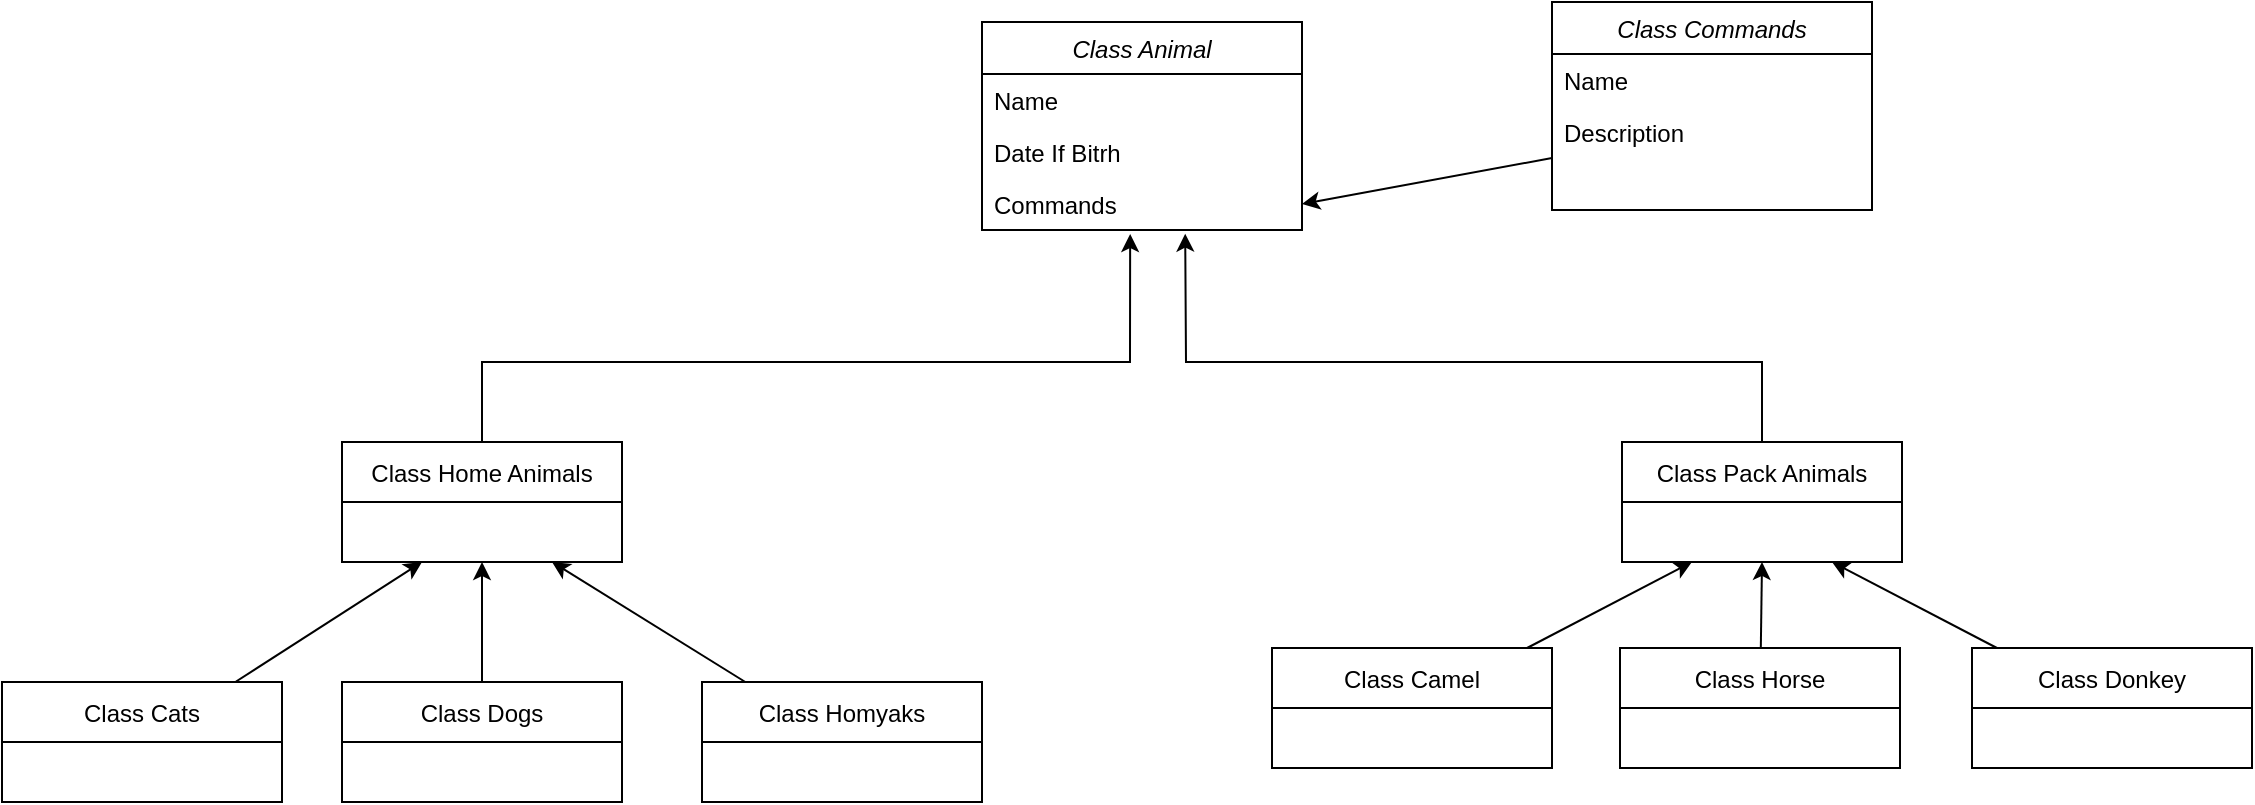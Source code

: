 <mxfile version="20.4.0" type="device"><diagram id="C5RBs43oDa-KdzZeNtuy" name="Page-1"><mxGraphModel dx="1673" dy="896" grid="1" gridSize="10" guides="1" tooltips="1" connect="1" arrows="1" fold="1" page="1" pageScale="1" pageWidth="1169" pageHeight="827" background="none" math="0" shadow="0"><root><mxCell id="WIyWlLk6GJQsqaUBKTNV-0"/><mxCell id="WIyWlLk6GJQsqaUBKTNV-1" parent="WIyWlLk6GJQsqaUBKTNV-0"/><mxCell id="zkfFHV4jXpPFQw0GAbJ--0" value="Class Animal" style="swimlane;fontStyle=2;align=center;verticalAlign=top;childLayout=stackLayout;horizontal=1;startSize=26;horizontalStack=0;resizeParent=1;resizeLast=0;collapsible=1;marginBottom=0;rounded=0;shadow=0;strokeWidth=1;" parent="WIyWlLk6GJQsqaUBKTNV-1" vertex="1"><mxGeometry x="520" y="170" width="160" height="104" as="geometry"><mxRectangle x="230" y="140" width="160" height="26" as="alternateBounds"/></mxGeometry></mxCell><mxCell id="zkfFHV4jXpPFQw0GAbJ--1" value="Name" style="text;align=left;verticalAlign=top;spacingLeft=4;spacingRight=4;overflow=hidden;rotatable=0;points=[[0,0.5],[1,0.5]];portConstraint=eastwest;" parent="zkfFHV4jXpPFQw0GAbJ--0" vertex="1"><mxGeometry y="26" width="160" height="26" as="geometry"/></mxCell><mxCell id="zkfFHV4jXpPFQw0GAbJ--2" value="Date If Bitrh" style="text;align=left;verticalAlign=top;spacingLeft=4;spacingRight=4;overflow=hidden;rotatable=0;points=[[0,0.5],[1,0.5]];portConstraint=eastwest;rounded=0;shadow=0;html=0;" parent="zkfFHV4jXpPFQw0GAbJ--0" vertex="1"><mxGeometry y="52" width="160" height="26" as="geometry"/></mxCell><mxCell id="zkfFHV4jXpPFQw0GAbJ--3" value="Commands" style="text;align=left;verticalAlign=top;spacingLeft=4;spacingRight=4;overflow=hidden;rotatable=0;points=[[0,0.5],[1,0.5]];portConstraint=eastwest;rounded=0;shadow=0;html=0;" parent="zkfFHV4jXpPFQw0GAbJ--0" vertex="1"><mxGeometry y="78" width="160" height="26" as="geometry"/></mxCell><mxCell id="MoqmoNPqOpkKuL0-SrqO-16" style="edgeStyle=none;rounded=0;orthogonalLoop=1;jettySize=auto;html=1;entryX=0.463;entryY=1.077;entryDx=0;entryDy=0;entryPerimeter=0;strokeColor=default;endArrow=classic;endFill=1;" edge="1" parent="WIyWlLk6GJQsqaUBKTNV-1" source="MoqmoNPqOpkKuL0-SrqO-8" target="zkfFHV4jXpPFQw0GAbJ--3"><mxGeometry relative="1" as="geometry"><Array as="points"><mxPoint x="270" y="340"/><mxPoint x="594" y="340"/></Array></mxGeometry></mxCell><mxCell id="MoqmoNPqOpkKuL0-SrqO-8" value="Class Home Animals" style="swimlane;fontStyle=0;childLayout=stackLayout;horizontal=1;startSize=30;horizontalStack=0;resizeParent=1;resizeParentMax=0;resizeLast=0;collapsible=1;marginBottom=0;" vertex="1" parent="WIyWlLk6GJQsqaUBKTNV-1"><mxGeometry x="200" y="380" width="140" height="60" as="geometry"/></mxCell><mxCell id="MoqmoNPqOpkKuL0-SrqO-17" style="edgeStyle=none;rounded=0;orthogonalLoop=1;jettySize=auto;html=1;entryX=0.635;entryY=1.071;entryDx=0;entryDy=0;entryPerimeter=0;strokeColor=default;endArrow=classic;endFill=1;" edge="1" parent="WIyWlLk6GJQsqaUBKTNV-1" source="MoqmoNPqOpkKuL0-SrqO-15" target="zkfFHV4jXpPFQw0GAbJ--3"><mxGeometry relative="1" as="geometry"><Array as="points"><mxPoint x="910" y="340"/><mxPoint x="622" y="340"/></Array></mxGeometry></mxCell><mxCell id="MoqmoNPqOpkKuL0-SrqO-15" value="Class Pack Animals" style="swimlane;fontStyle=0;childLayout=stackLayout;horizontal=1;startSize=30;horizontalStack=0;resizeParent=1;resizeParentMax=0;resizeLast=0;collapsible=1;marginBottom=0;" vertex="1" parent="WIyWlLk6GJQsqaUBKTNV-1"><mxGeometry x="840" y="380" width="140" height="60" as="geometry"/></mxCell><mxCell id="MoqmoNPqOpkKuL0-SrqO-29" style="edgeStyle=none;rounded=0;orthogonalLoop=1;jettySize=auto;html=1;strokeColor=default;endArrow=classic;endFill=1;" edge="1" parent="WIyWlLk6GJQsqaUBKTNV-1" source="MoqmoNPqOpkKuL0-SrqO-18"><mxGeometry relative="1" as="geometry"><mxPoint x="240" y="440.0" as="targetPoint"/></mxGeometry></mxCell><mxCell id="MoqmoNPqOpkKuL0-SrqO-18" value="Class Cats" style="swimlane;fontStyle=0;childLayout=stackLayout;horizontal=1;startSize=30;horizontalStack=0;resizeParent=1;resizeParentMax=0;resizeLast=0;collapsible=1;marginBottom=0;" vertex="1" parent="WIyWlLk6GJQsqaUBKTNV-1"><mxGeometry x="30" y="500" width="140" height="60" as="geometry"/></mxCell><mxCell id="MoqmoNPqOpkKuL0-SrqO-27" style="edgeStyle=none;rounded=0;orthogonalLoop=1;jettySize=auto;html=1;entryX=0.5;entryY=1;entryDx=0;entryDy=0;strokeColor=default;endArrow=classic;endFill=1;" edge="1" parent="WIyWlLk6GJQsqaUBKTNV-1" source="MoqmoNPqOpkKuL0-SrqO-19" target="MoqmoNPqOpkKuL0-SrqO-8"><mxGeometry relative="1" as="geometry"/></mxCell><mxCell id="MoqmoNPqOpkKuL0-SrqO-19" value="Class Dogs" style="swimlane;fontStyle=0;childLayout=stackLayout;horizontal=1;startSize=30;horizontalStack=0;resizeParent=1;resizeParentMax=0;resizeLast=0;collapsible=1;marginBottom=0;" vertex="1" parent="WIyWlLk6GJQsqaUBKTNV-1"><mxGeometry x="200" y="500" width="140" height="60" as="geometry"/></mxCell><mxCell id="MoqmoNPqOpkKuL0-SrqO-28" style="edgeStyle=none;rounded=0;orthogonalLoop=1;jettySize=auto;html=1;entryX=0.75;entryY=1;entryDx=0;entryDy=0;strokeColor=default;endArrow=classic;endFill=1;" edge="1" parent="WIyWlLk6GJQsqaUBKTNV-1" source="MoqmoNPqOpkKuL0-SrqO-20" target="MoqmoNPqOpkKuL0-SrqO-8"><mxGeometry relative="1" as="geometry"/></mxCell><mxCell id="MoqmoNPqOpkKuL0-SrqO-20" value="Class Homyaks" style="swimlane;fontStyle=0;childLayout=stackLayout;horizontal=1;startSize=30;horizontalStack=0;resizeParent=1;resizeParentMax=0;resizeLast=0;collapsible=1;marginBottom=0;" vertex="1" parent="WIyWlLk6GJQsqaUBKTNV-1"><mxGeometry x="380" y="500" width="140" height="60" as="geometry"/></mxCell><mxCell id="MoqmoNPqOpkKuL0-SrqO-24" style="edgeStyle=none;rounded=0;orthogonalLoop=1;jettySize=auto;html=1;entryX=0.25;entryY=1;entryDx=0;entryDy=0;strokeColor=default;endArrow=classic;endFill=1;" edge="1" parent="WIyWlLk6GJQsqaUBKTNV-1" source="MoqmoNPqOpkKuL0-SrqO-21" target="MoqmoNPqOpkKuL0-SrqO-15"><mxGeometry relative="1" as="geometry"/></mxCell><mxCell id="MoqmoNPqOpkKuL0-SrqO-21" value="Class Camel" style="swimlane;fontStyle=0;childLayout=stackLayout;horizontal=1;startSize=30;horizontalStack=0;resizeParent=1;resizeParentMax=0;resizeLast=0;collapsible=1;marginBottom=0;" vertex="1" parent="WIyWlLk6GJQsqaUBKTNV-1"><mxGeometry x="665" y="483" width="140" height="60" as="geometry"/></mxCell><mxCell id="MoqmoNPqOpkKuL0-SrqO-25" style="edgeStyle=none;rounded=0;orthogonalLoop=1;jettySize=auto;html=1;entryX=0.5;entryY=1;entryDx=0;entryDy=0;strokeColor=default;endArrow=classic;endFill=1;" edge="1" parent="WIyWlLk6GJQsqaUBKTNV-1" source="MoqmoNPqOpkKuL0-SrqO-22" target="MoqmoNPqOpkKuL0-SrqO-15"><mxGeometry relative="1" as="geometry"/></mxCell><mxCell id="MoqmoNPqOpkKuL0-SrqO-22" value="Class Horse" style="swimlane;fontStyle=0;childLayout=stackLayout;horizontal=1;startSize=30;horizontalStack=0;resizeParent=1;resizeParentMax=0;resizeLast=0;collapsible=1;marginBottom=0;" vertex="1" parent="WIyWlLk6GJQsqaUBKTNV-1"><mxGeometry x="839" y="483" width="140" height="60" as="geometry"/></mxCell><mxCell id="MoqmoNPqOpkKuL0-SrqO-26" style="edgeStyle=none;rounded=0;orthogonalLoop=1;jettySize=auto;html=1;entryX=0.75;entryY=1;entryDx=0;entryDy=0;strokeColor=default;endArrow=classic;endFill=1;" edge="1" parent="WIyWlLk6GJQsqaUBKTNV-1" source="MoqmoNPqOpkKuL0-SrqO-23" target="MoqmoNPqOpkKuL0-SrqO-15"><mxGeometry relative="1" as="geometry"/></mxCell><mxCell id="MoqmoNPqOpkKuL0-SrqO-23" value="Class Donkey" style="swimlane;fontStyle=0;childLayout=stackLayout;horizontal=1;startSize=30;horizontalStack=0;resizeParent=1;resizeParentMax=0;resizeLast=0;collapsible=1;marginBottom=0;" vertex="1" parent="WIyWlLk6GJQsqaUBKTNV-1"><mxGeometry x="1015" y="483" width="140" height="60" as="geometry"/></mxCell><mxCell id="MoqmoNPqOpkKuL0-SrqO-30" value="Class Commands" style="swimlane;fontStyle=2;align=center;verticalAlign=top;childLayout=stackLayout;horizontal=1;startSize=26;horizontalStack=0;resizeParent=1;resizeLast=0;collapsible=1;marginBottom=0;rounded=0;shadow=0;strokeWidth=1;" vertex="1" parent="WIyWlLk6GJQsqaUBKTNV-1"><mxGeometry x="805" y="160" width="160" height="104" as="geometry"><mxRectangle x="230" y="140" width="160" height="26" as="alternateBounds"/></mxGeometry></mxCell><mxCell id="MoqmoNPqOpkKuL0-SrqO-31" value="Name" style="text;align=left;verticalAlign=top;spacingLeft=4;spacingRight=4;overflow=hidden;rotatable=0;points=[[0,0.5],[1,0.5]];portConstraint=eastwest;" vertex="1" parent="MoqmoNPqOpkKuL0-SrqO-30"><mxGeometry y="26" width="160" height="26" as="geometry"/></mxCell><mxCell id="MoqmoNPqOpkKuL0-SrqO-32" value="Description" style="text;align=left;verticalAlign=top;spacingLeft=4;spacingRight=4;overflow=hidden;rotatable=0;points=[[0,0.5],[1,0.5]];portConstraint=eastwest;rounded=0;shadow=0;html=0;" vertex="1" parent="MoqmoNPqOpkKuL0-SrqO-30"><mxGeometry y="52" width="160" height="26" as="geometry"/></mxCell><mxCell id="MoqmoNPqOpkKuL0-SrqO-36" style="edgeStyle=none;rounded=0;orthogonalLoop=1;jettySize=auto;html=1;entryX=1;entryY=0.5;entryDx=0;entryDy=0;strokeColor=default;endArrow=classic;endFill=1;exitX=0;exitY=0.75;exitDx=0;exitDy=0;" edge="1" parent="WIyWlLk6GJQsqaUBKTNV-1" source="MoqmoNPqOpkKuL0-SrqO-30" target="zkfFHV4jXpPFQw0GAbJ--3"><mxGeometry relative="1" as="geometry"><mxPoint x="800" y="240" as="sourcePoint"/></mxGeometry></mxCell></root></mxGraphModel></diagram></mxfile>